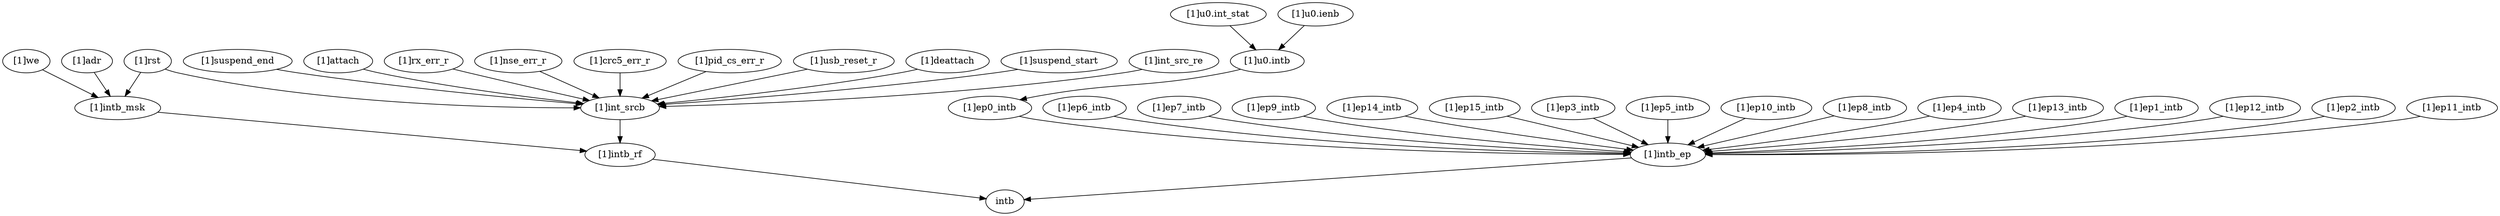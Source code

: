 strict digraph "" {
	"[1]rst"	 [complexity=15,
		importance=0.836188613924,
		rank=0.055745907595];
	"[1]int_srcb"	 [complexity=6,
		importance=0.0309000306922,
		rank=0.00515000511536];
	"[1]rst" -> "[1]int_srcb";
	"[1]intb_msk"	 [complexity=6,
		importance=0.0167602716421,
		rank=0.00279337860701];
	"[1]rst" -> "[1]intb_msk";
	intb	 [complexity=0,
		importance=0.00947670483603,
		rank=0.0];
	"[1]u0.int_stat"	 [complexity=35,
		importance=0.0420326103306,
		rank=0.00120093172373];
	"[1]u0.intb"	 [complexity=20,
		importance=0.0285876905051,
		rank=0.00142938452526];
	"[1]u0.int_stat" -> "[1]u0.intb";
	"[1]ep0_intb"	 [complexity=20,
		importance=0.0237972255557,
		rank=0.00118986127779];
	"[1]intb_ep"	 [complexity=3,
		importance=0.0195138721493,
		rank=0.00650462404978];
	"[1]ep0_intb" -> "[1]intb_ep";
	"[1]ep6_intb"	 [complexity=20,
		importance=0.021401657385,
		rank=0.00107008286925];
	"[1]ep6_intb" -> "[1]intb_ep";
	"[1]ep7_intb"	 [complexity=20,
		importance=0.021401657385,
		rank=0.00107008286925];
	"[1]ep7_intb" -> "[1]intb_ep";
	"[1]ep9_intb"	 [complexity=20,
		importance=0.021401657385,
		rank=0.00107008286925];
	"[1]ep9_intb" -> "[1]intb_ep";
	"[1]suspend_end"	 [complexity=7,
		importance=0.0337513321781,
		rank=0.00482161888259];
	"[1]suspend_end" -> "[1]int_srcb";
	"[1]intb_rf"	 [complexity=3,
		importance=0.0146147825484,
		rank=0.0048715941828];
	"[1]int_srcb" -> "[1]intb_rf";
	"[1]u0.intb" -> "[1]ep0_intb";
	"[1]ep14_intb"	 [complexity=20,
		importance=0.021401657385,
		rank=0.00107008286925];
	"[1]ep14_intb" -> "[1]intb_ep";
	"[1]ep15_intb"	 [complexity=20,
		importance=0.021401657385,
		rank=0.00107008286925];
	"[1]ep15_intb" -> "[1]intb_ep";
	"[1]intb_rf" -> intb;
	"[1]ep3_intb"	 [complexity=20,
		importance=0.021401657385,
		rank=0.00107008286925];
	"[1]ep3_intb" -> "[1]intb_ep";
	"[1]ep5_intb"	 [complexity=20,
		importance=0.021401657385,
		rank=0.00107008286925];
	"[1]ep5_intb" -> "[1]intb_ep";
	"[1]intb_ep" -> intb;
	"[1]ep10_intb"	 [complexity=20,
		importance=0.021401657385,
		rank=0.00107008286925];
	"[1]ep10_intb" -> "[1]intb_ep";
	"[1]attach"	 [complexity=7,
		importance=0.0337513321781,
		rank=0.00482161888259];
	"[1]attach" -> "[1]int_srcb";
	"[1]we"	 [complexity=8,
		importance=0.0186480568778,
		rank=0.00233100710972];
	"[1]we" -> "[1]intb_msk";
	"[1]rx_err_r"	 [complexity=7,
		importance=0.0337316505244,
		rank=0.00481880721777];
	"[1]rx_err_r" -> "[1]int_srcb";
	"[1]ep8_intb"	 [complexity=20,
		importance=0.021401657385,
		rank=0.00107008286925];
	"[1]ep8_intb" -> "[1]intb_ep";
	"[1]adr"	 [complexity=8,
		importance=0.0186480568778,
		rank=0.00233100710972];
	"[1]adr" -> "[1]intb_msk";
	"[1]ep4_intb"	 [complexity=20,
		importance=0.021401657385,
		rank=0.00107008286925];
	"[1]ep4_intb" -> "[1]intb_ep";
	"[1]u0.ienb"	 [complexity=35,
		importance=0.0312364338409,
		rank=0.000892469538311];
	"[1]u0.ienb" -> "[1]u0.intb";
	"[1]ep13_intb"	 [complexity=20,
		importance=0.021401657385,
		rank=0.00107008286925];
	"[1]ep13_intb" -> "[1]intb_ep";
	"[1]nse_err_r"	 [complexity=7,
		importance=0.0337316505244,
		rank=0.00481880721777];
	"[1]nse_err_r" -> "[1]int_srcb";
	"[1]crc5_err_r"	 [complexity=7,
		importance=0.0337316505244,
		rank=0.00481880721777];
	"[1]crc5_err_r" -> "[1]int_srcb";
	"[1]intb_msk" -> "[1]intb_rf";
	"[1]pid_cs_err_r"	 [complexity=7,
		importance=0.0337316505244,
		rank=0.00481880721777];
	"[1]pid_cs_err_r" -> "[1]int_srcb";
	"[1]ep1_intb"	 [complexity=20,
		importance=0.021401657385,
		rank=0.00107008286925];
	"[1]ep1_intb" -> "[1]intb_ep";
	"[1]usb_reset_r"	 [complexity=7,
		importance=0.0337316505244,
		rank=0.00481880721777];
	"[1]usb_reset_r" -> "[1]int_srcb";
	"[1]deattach"	 [complexity=7,
		importance=0.0337513321781,
		rank=0.00482161888259];
	"[1]deattach" -> "[1]int_srcb";
	"[1]ep12_intb"	 [complexity=20,
		importance=0.021401657385,
		rank=0.00107008286925];
	"[1]ep12_intb" -> "[1]intb_ep";
	"[1]ep2_intb"	 [complexity=20,
		importance=0.021401657385,
		rank=0.00107008286925];
	"[1]ep2_intb" -> "[1]intb_ep";
	"[1]ep11_intb"	 [complexity=20,
		importance=0.021401657385,
		rank=0.00107008286925];
	"[1]ep11_intb" -> "[1]intb_ep";
	"[1]suspend_start"	 [complexity=7,
		importance=0.0337513321781,
		rank=0.00482161888259];
	"[1]suspend_start" -> "[1]int_srcb";
	"[1]int_src_re"	 [complexity=15,
		importance=0.558157737298,
		rank=0.0372105158198];
	"[1]int_src_re" -> "[1]int_srcb";
}
